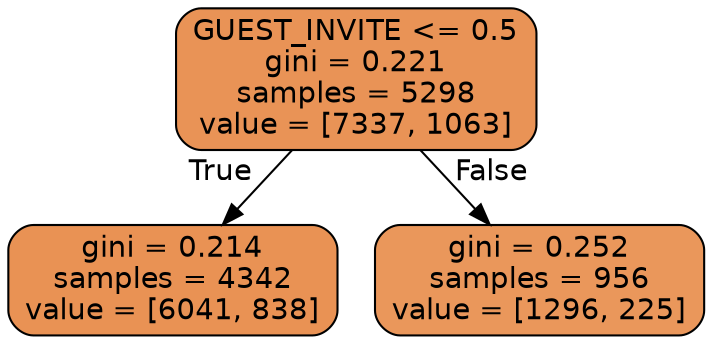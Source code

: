 digraph Tree {
node [shape=box, style="filled, rounded", color="black", fontname=helvetica] ;
edge [fontname=helvetica] ;
0 [label="GUEST_INVITE <= 0.5\ngini = 0.221\nsamples = 5298\nvalue = [7337, 1063]", fillcolor="#e99356"] ;
1 [label="gini = 0.214\nsamples = 4342\nvalue = [6041, 838]", fillcolor="#e99254"] ;
0 -> 1 [labeldistance=2.5, labelangle=45, headlabel="True"] ;
2 [label="gini = 0.252\nsamples = 956\nvalue = [1296, 225]", fillcolor="#ea975b"] ;
0 -> 2 [labeldistance=2.5, labelangle=-45, headlabel="False"] ;
}